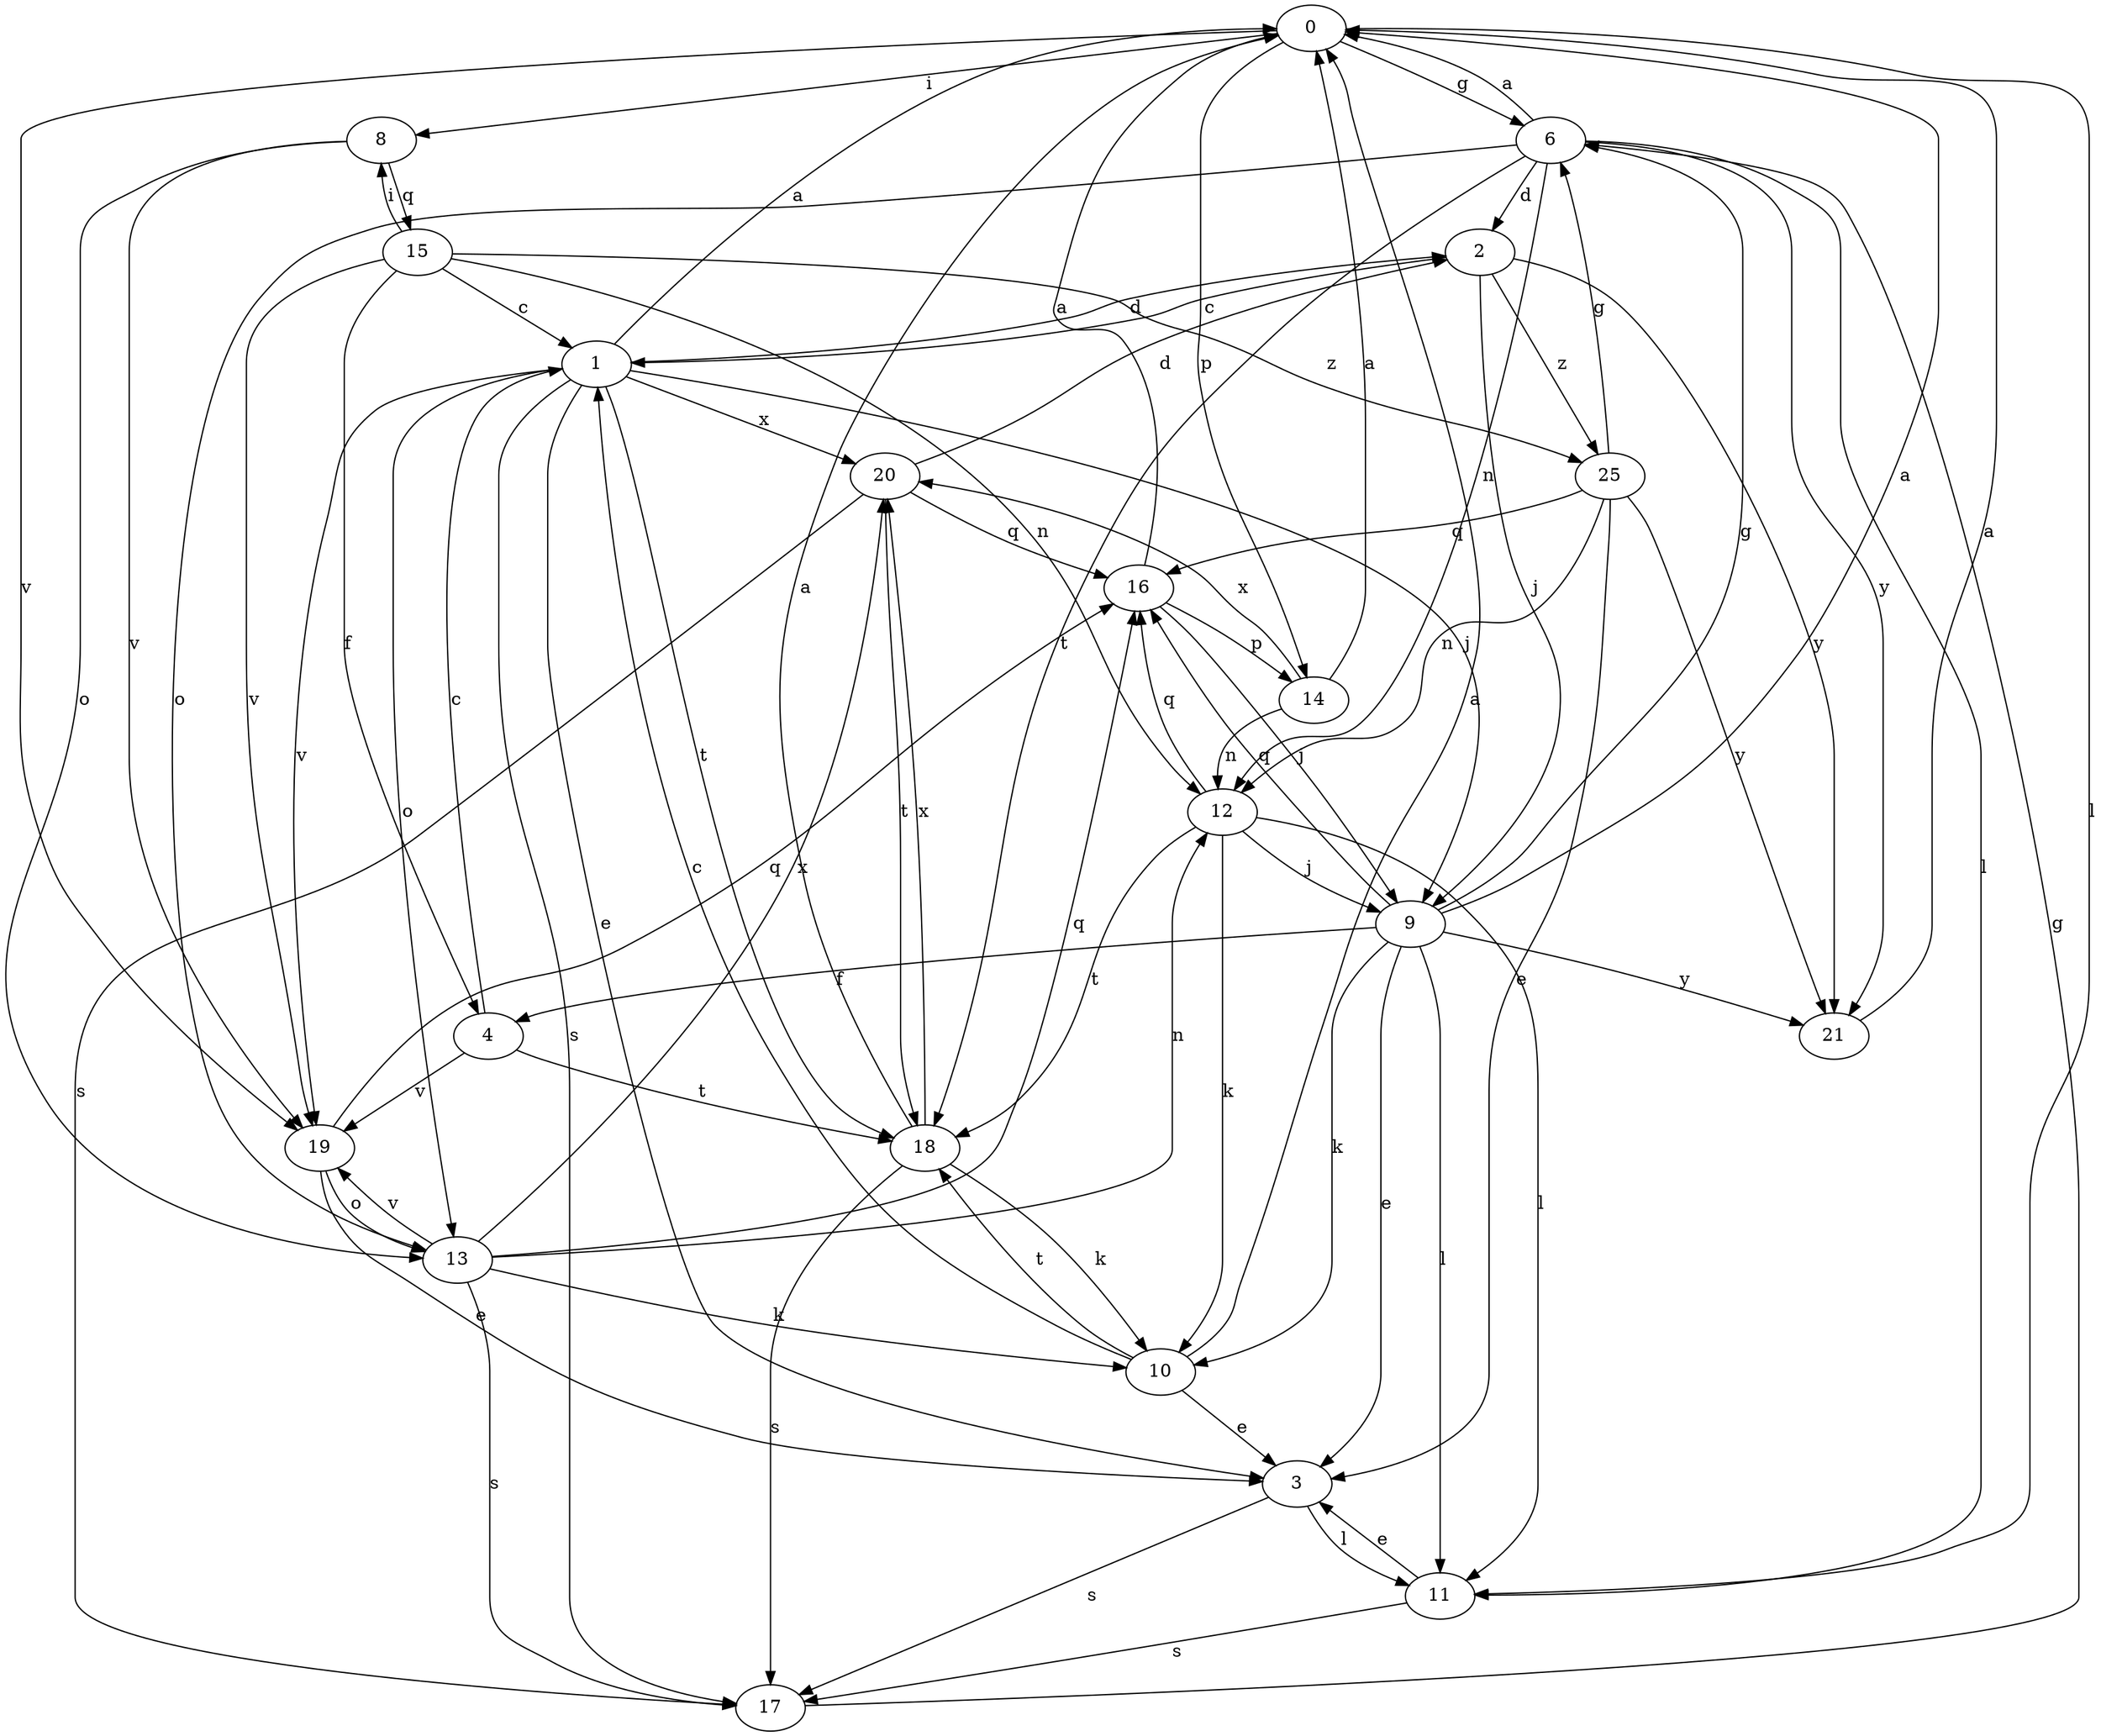 strict digraph  {
0;
1;
2;
3;
4;
6;
8;
9;
10;
11;
12;
13;
14;
15;
16;
17;
18;
19;
20;
21;
25;
0 -> 6  [label=g];
0 -> 8  [label=i];
0 -> 11  [label=l];
0 -> 14  [label=p];
0 -> 19  [label=v];
1 -> 0  [label=a];
1 -> 2  [label=d];
1 -> 3  [label=e];
1 -> 9  [label=j];
1 -> 13  [label=o];
1 -> 17  [label=s];
1 -> 18  [label=t];
1 -> 19  [label=v];
1 -> 20  [label=x];
2 -> 1  [label=c];
2 -> 9  [label=j];
2 -> 21  [label=y];
2 -> 25  [label=z];
3 -> 11  [label=l];
3 -> 17  [label=s];
4 -> 1  [label=c];
4 -> 18  [label=t];
4 -> 19  [label=v];
6 -> 0  [label=a];
6 -> 2  [label=d];
6 -> 11  [label=l];
6 -> 12  [label=n];
6 -> 13  [label=o];
6 -> 18  [label=t];
6 -> 21  [label=y];
8 -> 13  [label=o];
8 -> 15  [label=q];
8 -> 19  [label=v];
9 -> 0  [label=a];
9 -> 3  [label=e];
9 -> 4  [label=f];
9 -> 6  [label=g];
9 -> 10  [label=k];
9 -> 11  [label=l];
9 -> 16  [label=q];
9 -> 21  [label=y];
10 -> 0  [label=a];
10 -> 1  [label=c];
10 -> 3  [label=e];
10 -> 18  [label=t];
11 -> 3  [label=e];
11 -> 17  [label=s];
12 -> 9  [label=j];
12 -> 10  [label=k];
12 -> 11  [label=l];
12 -> 16  [label=q];
12 -> 18  [label=t];
13 -> 10  [label=k];
13 -> 12  [label=n];
13 -> 16  [label=q];
13 -> 17  [label=s];
13 -> 19  [label=v];
13 -> 20  [label=x];
14 -> 0  [label=a];
14 -> 12  [label=n];
14 -> 20  [label=x];
15 -> 1  [label=c];
15 -> 4  [label=f];
15 -> 8  [label=i];
15 -> 12  [label=n];
15 -> 19  [label=v];
15 -> 25  [label=z];
16 -> 0  [label=a];
16 -> 9  [label=j];
16 -> 14  [label=p];
17 -> 6  [label=g];
18 -> 0  [label=a];
18 -> 10  [label=k];
18 -> 17  [label=s];
18 -> 20  [label=x];
19 -> 3  [label=e];
19 -> 13  [label=o];
19 -> 16  [label=q];
20 -> 2  [label=d];
20 -> 16  [label=q];
20 -> 17  [label=s];
20 -> 18  [label=t];
21 -> 0  [label=a];
25 -> 3  [label=e];
25 -> 6  [label=g];
25 -> 12  [label=n];
25 -> 16  [label=q];
25 -> 21  [label=y];
}
